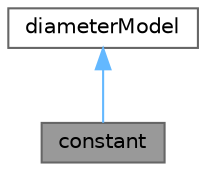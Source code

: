 digraph "constant"
{
 // LATEX_PDF_SIZE
  bgcolor="transparent";
  edge [fontname=Helvetica,fontsize=10,labelfontname=Helvetica,labelfontsize=10];
  node [fontname=Helvetica,fontsize=10,shape=box,height=0.2,width=0.4];
  Node1 [id="Node000001",label="constant",height=0.2,width=0.4,color="gray40", fillcolor="grey60", style="filled", fontcolor="black",tooltip="Constant dispersed-phase particle diameter model."];
  Node2 -> Node1 [id="edge1_Node000001_Node000002",dir="back",color="steelblue1",style="solid",tooltip=" "];
  Node2 [id="Node000002",label="diameterModel",height=0.2,width=0.4,color="gray40", fillcolor="white", style="filled",URL="$classFoam_1_1multiphaseEuler_1_1diameterModel.html",tooltip="Abstract base-class for dispersed-phase particle diameter models."];
}
